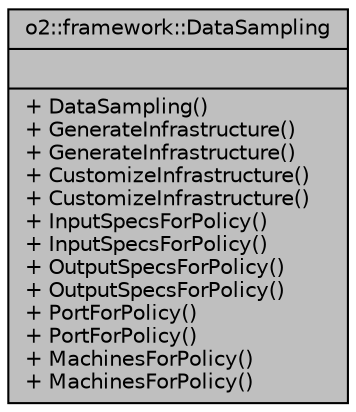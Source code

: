 digraph "o2::framework::DataSampling"
{
 // INTERACTIVE_SVG=YES
  bgcolor="transparent";
  edge [fontname="Helvetica",fontsize="10",labelfontname="Helvetica",labelfontsize="10"];
  node [fontname="Helvetica",fontsize="10",shape=record];
  Node1 [label="{o2::framework::DataSampling\n||+ DataSampling()\l+ GenerateInfrastructure()\l+ GenerateInfrastructure()\l+ CustomizeInfrastructure()\l+ CustomizeInfrastructure()\l+ InputSpecsForPolicy()\l+ InputSpecsForPolicy()\l+ OutputSpecsForPolicy()\l+ OutputSpecsForPolicy()\l+ PortForPolicy()\l+ PortForPolicy()\l+ MachinesForPolicy()\l+ MachinesForPolicy()\l}",height=0.2,width=0.4,color="black", fillcolor="grey75", style="filled", fontcolor="black"];
}

